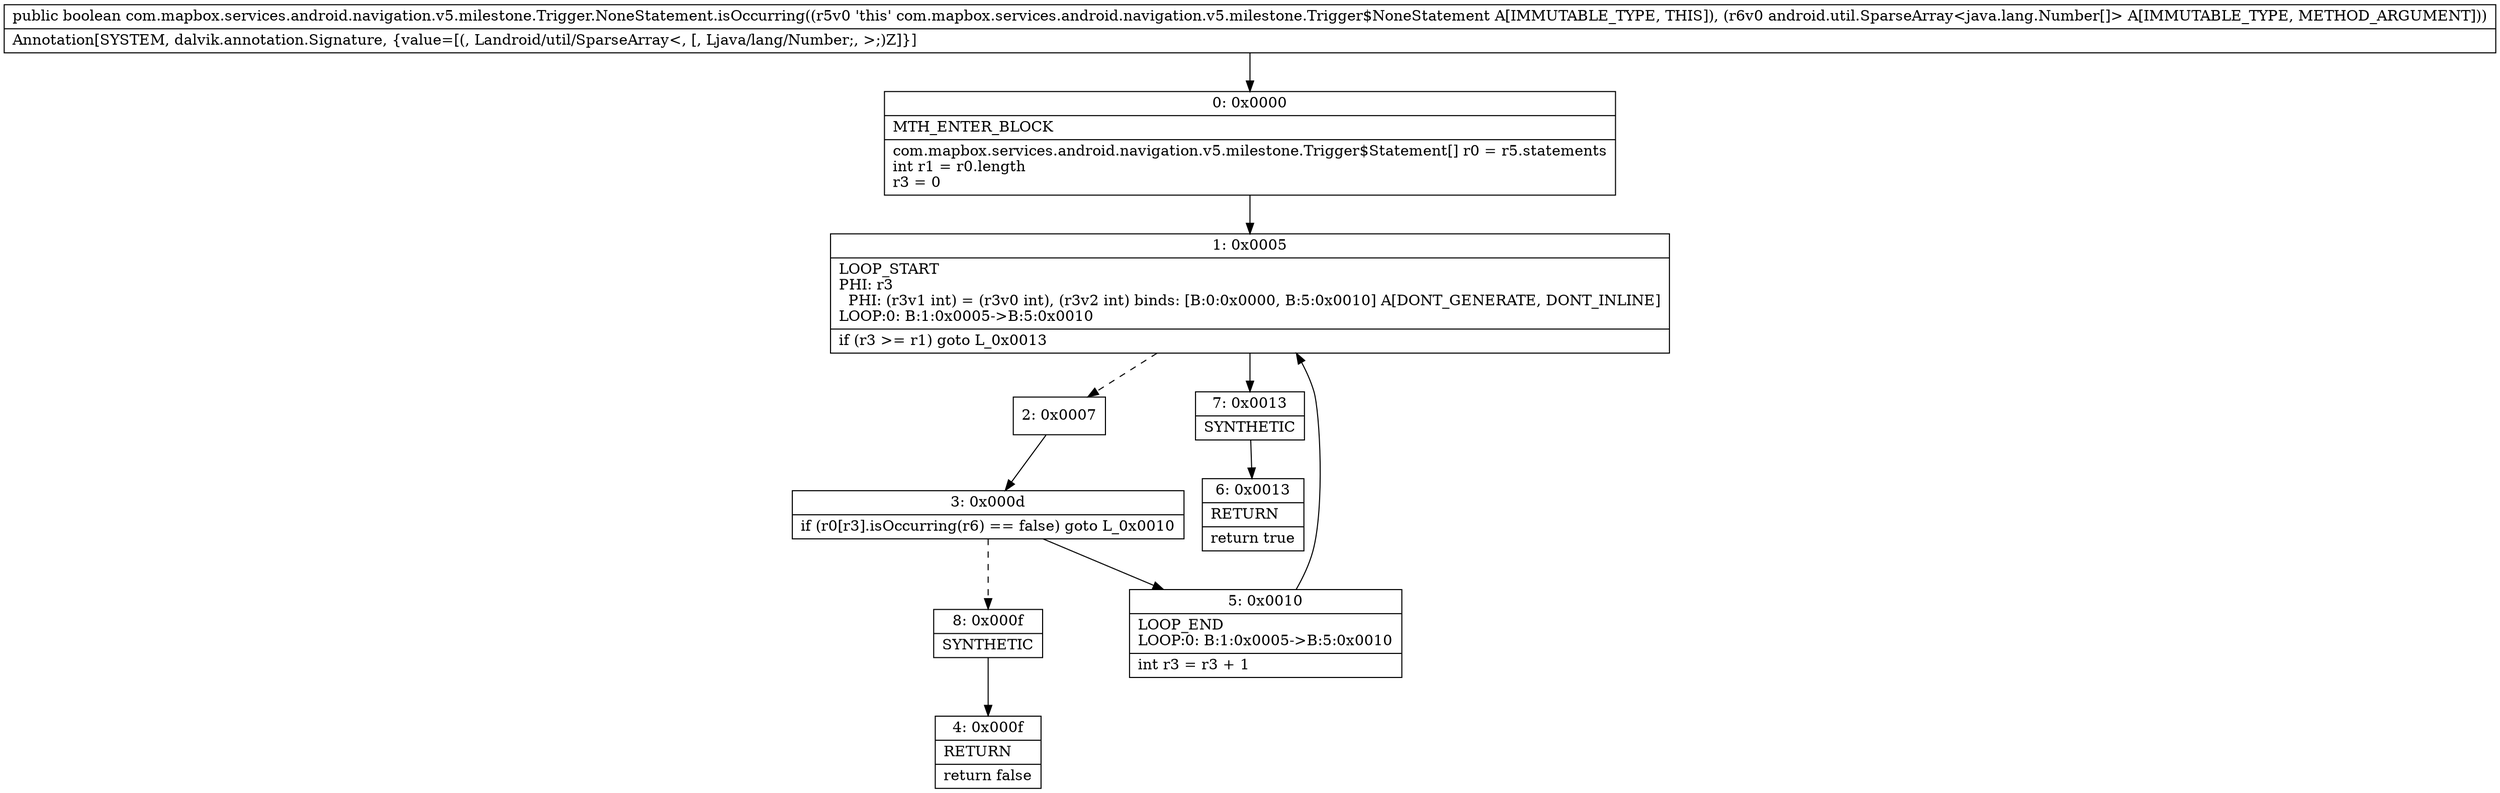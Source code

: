 digraph "CFG forcom.mapbox.services.android.navigation.v5.milestone.Trigger.NoneStatement.isOccurring(Landroid\/util\/SparseArray;)Z" {
Node_0 [shape=record,label="{0\:\ 0x0000|MTH_ENTER_BLOCK\l|com.mapbox.services.android.navigation.v5.milestone.Trigger$Statement[] r0 = r5.statements\lint r1 = r0.length\lr3 = 0\l}"];
Node_1 [shape=record,label="{1\:\ 0x0005|LOOP_START\lPHI: r3 \l  PHI: (r3v1 int) = (r3v0 int), (r3v2 int) binds: [B:0:0x0000, B:5:0x0010] A[DONT_GENERATE, DONT_INLINE]\lLOOP:0: B:1:0x0005\-\>B:5:0x0010\l|if (r3 \>= r1) goto L_0x0013\l}"];
Node_2 [shape=record,label="{2\:\ 0x0007}"];
Node_3 [shape=record,label="{3\:\ 0x000d|if (r0[r3].isOccurring(r6) == false) goto L_0x0010\l}"];
Node_4 [shape=record,label="{4\:\ 0x000f|RETURN\l|return false\l}"];
Node_5 [shape=record,label="{5\:\ 0x0010|LOOP_END\lLOOP:0: B:1:0x0005\-\>B:5:0x0010\l|int r3 = r3 + 1\l}"];
Node_6 [shape=record,label="{6\:\ 0x0013|RETURN\l|return true\l}"];
Node_7 [shape=record,label="{7\:\ 0x0013|SYNTHETIC\l}"];
Node_8 [shape=record,label="{8\:\ 0x000f|SYNTHETIC\l}"];
MethodNode[shape=record,label="{public boolean com.mapbox.services.android.navigation.v5.milestone.Trigger.NoneStatement.isOccurring((r5v0 'this' com.mapbox.services.android.navigation.v5.milestone.Trigger$NoneStatement A[IMMUTABLE_TYPE, THIS]), (r6v0 android.util.SparseArray\<java.lang.Number[]\> A[IMMUTABLE_TYPE, METHOD_ARGUMENT]))  | Annotation[SYSTEM, dalvik.annotation.Signature, \{value=[(, Landroid\/util\/SparseArray\<, [, Ljava\/lang\/Number;, \>;)Z]\}]\l}"];
MethodNode -> Node_0;
Node_0 -> Node_1;
Node_1 -> Node_2[style=dashed];
Node_1 -> Node_7;
Node_2 -> Node_3;
Node_3 -> Node_5;
Node_3 -> Node_8[style=dashed];
Node_5 -> Node_1;
Node_7 -> Node_6;
Node_8 -> Node_4;
}

